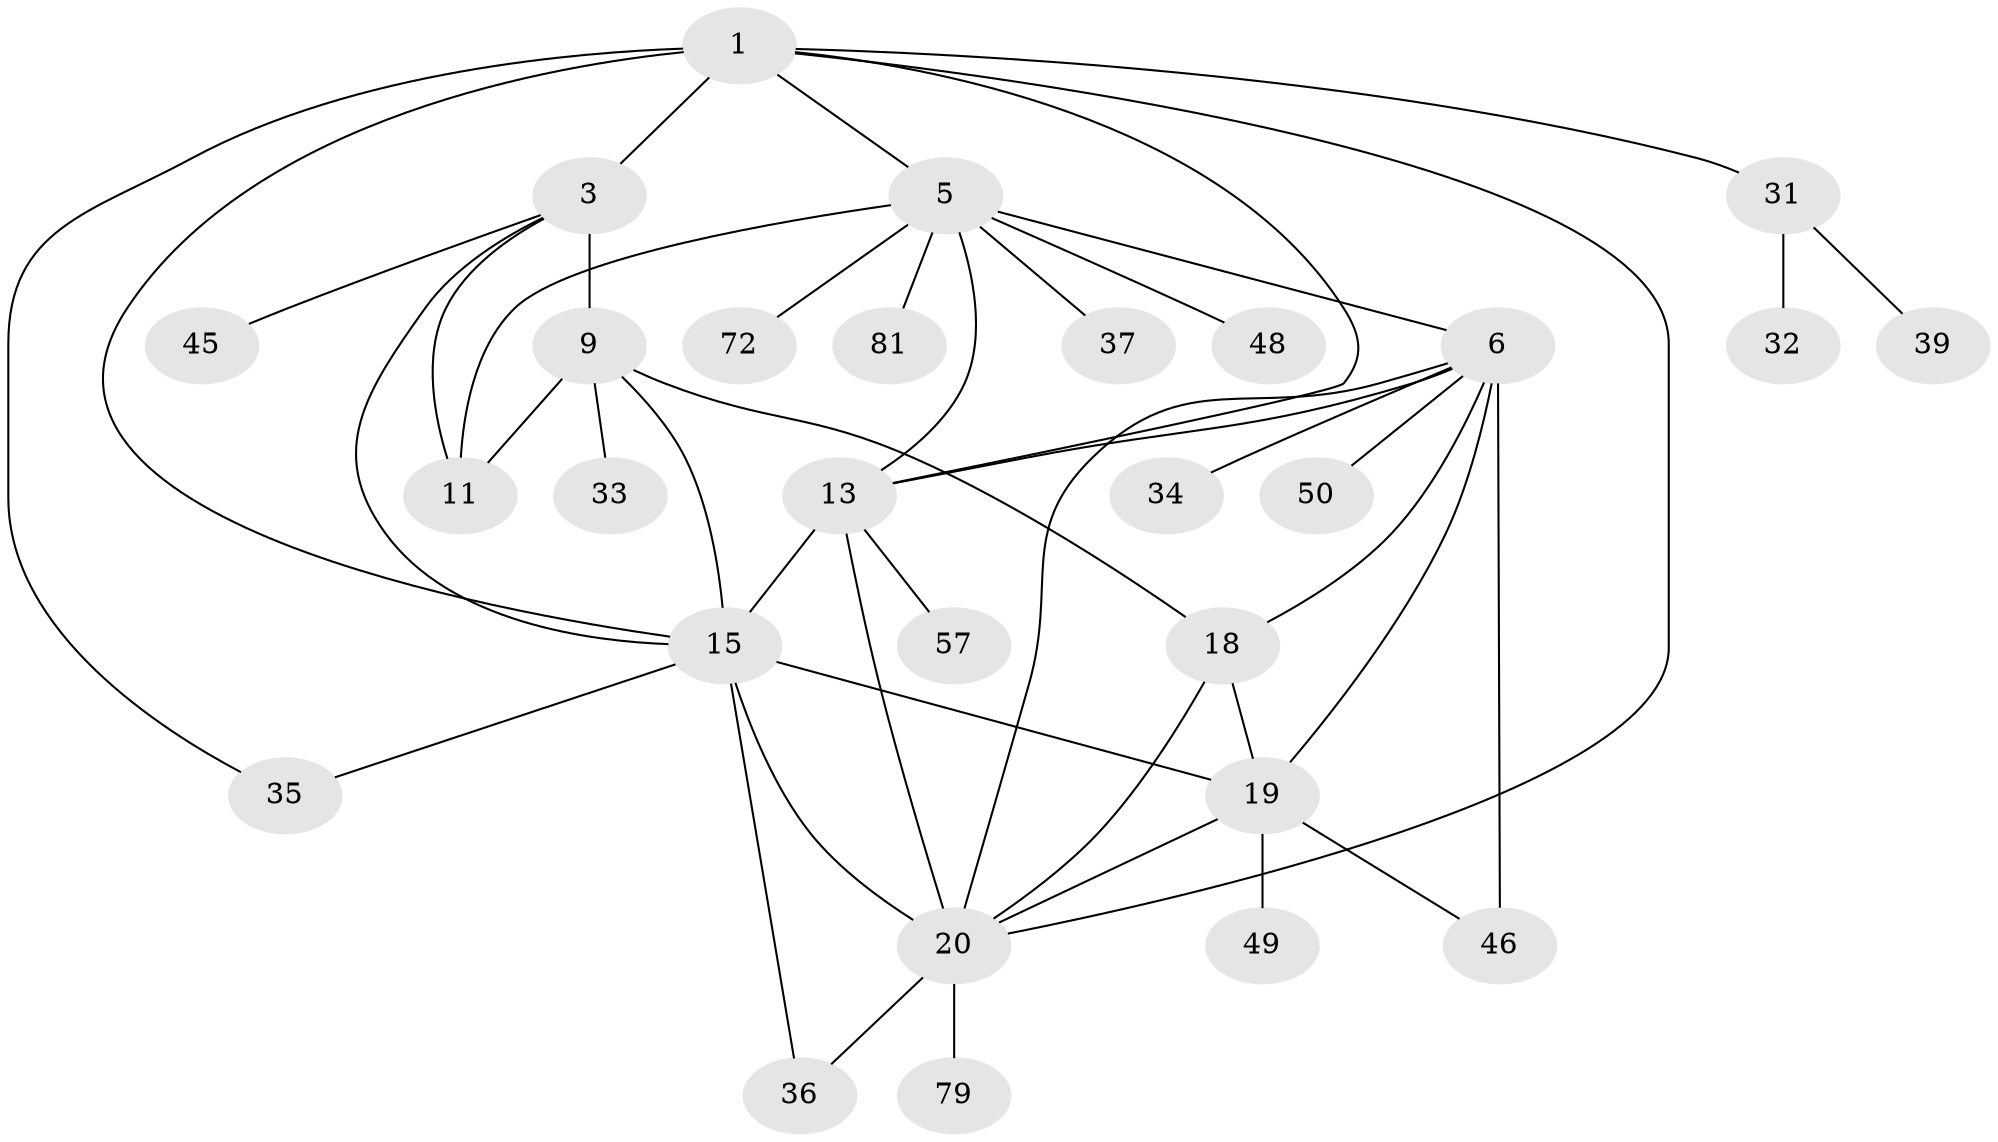 // original degree distribution, {5: 0.0425531914893617, 13: 0.010638297872340425, 10: 0.02127659574468085, 4: 0.02127659574468085, 8: 0.031914893617021274, 6: 0.0425531914893617, 7: 0.02127659574468085, 14: 0.010638297872340425, 9: 0.02127659574468085, 1: 0.5531914893617021, 2: 0.1702127659574468, 3: 0.05319148936170213}
// Generated by graph-tools (version 1.1) at 2025/19/03/04/25 18:19:50]
// undirected, 28 vertices, 45 edges
graph export_dot {
graph [start="1"]
  node [color=gray90,style=filled];
  1 [super="+4+21+2"];
  3 [super="+53+51+66+89"];
  5 [super="+29+8+7+60+68+54"];
  6 [super="+17+62"];
  9 [super="+94+69+65+78+42+12+28+30+44+24+56+10"];
  11 [super="+84+76"];
  13 [super="+47+14+52+22"];
  15 [super="+16+87+23"];
  18 [super="+63+64+82+86+88"];
  19 [super="+91+41"];
  20;
  31;
  32;
  33;
  34;
  35;
  36;
  37;
  39;
  45;
  46;
  48;
  49;
  50;
  57;
  72 [super="+75"];
  79;
  81;
  1 -- 3 [weight=3];
  1 -- 15;
  1 -- 31;
  1 -- 35;
  1 -- 5 [weight=2];
  1 -- 20;
  1 -- 13;
  3 -- 45;
  3 -- 9;
  3 -- 15;
  3 -- 11;
  5 -- 6 [weight=3];
  5 -- 48;
  5 -- 81;
  5 -- 72;
  5 -- 37;
  5 -- 11 [weight=2];
  5 -- 13;
  6 -- 34;
  6 -- 46;
  6 -- 18;
  6 -- 19;
  6 -- 20;
  6 -- 50;
  6 -- 13;
  9 -- 11 [weight=3];
  9 -- 18;
  9 -- 15 [weight=2];
  9 -- 33;
  13 -- 15 [weight=4];
  13 -- 20 [weight=2];
  13 -- 57;
  15 -- 20;
  15 -- 35;
  15 -- 36;
  15 -- 19;
  18 -- 19;
  18 -- 20;
  19 -- 20;
  19 -- 49;
  19 -- 46;
  20 -- 36;
  20 -- 79;
  31 -- 32;
  31 -- 39;
}
